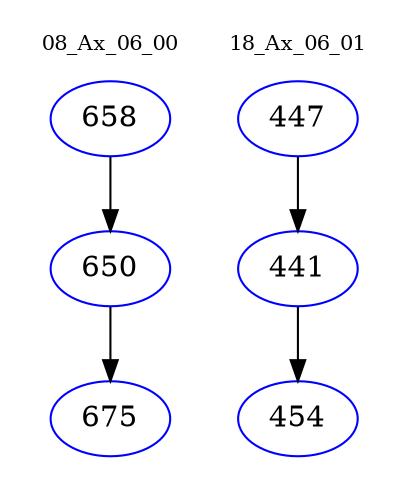 digraph{
subgraph cluster_0 {
color = white
label = "08_Ax_06_00";
fontsize=10;
T0_658 [label="658", color="blue"]
T0_658 -> T0_650 [color="black"]
T0_650 [label="650", color="blue"]
T0_650 -> T0_675 [color="black"]
T0_675 [label="675", color="blue"]
}
subgraph cluster_1 {
color = white
label = "18_Ax_06_01";
fontsize=10;
T1_447 [label="447", color="blue"]
T1_447 -> T1_441 [color="black"]
T1_441 [label="441", color="blue"]
T1_441 -> T1_454 [color="black"]
T1_454 [label="454", color="blue"]
}
}
